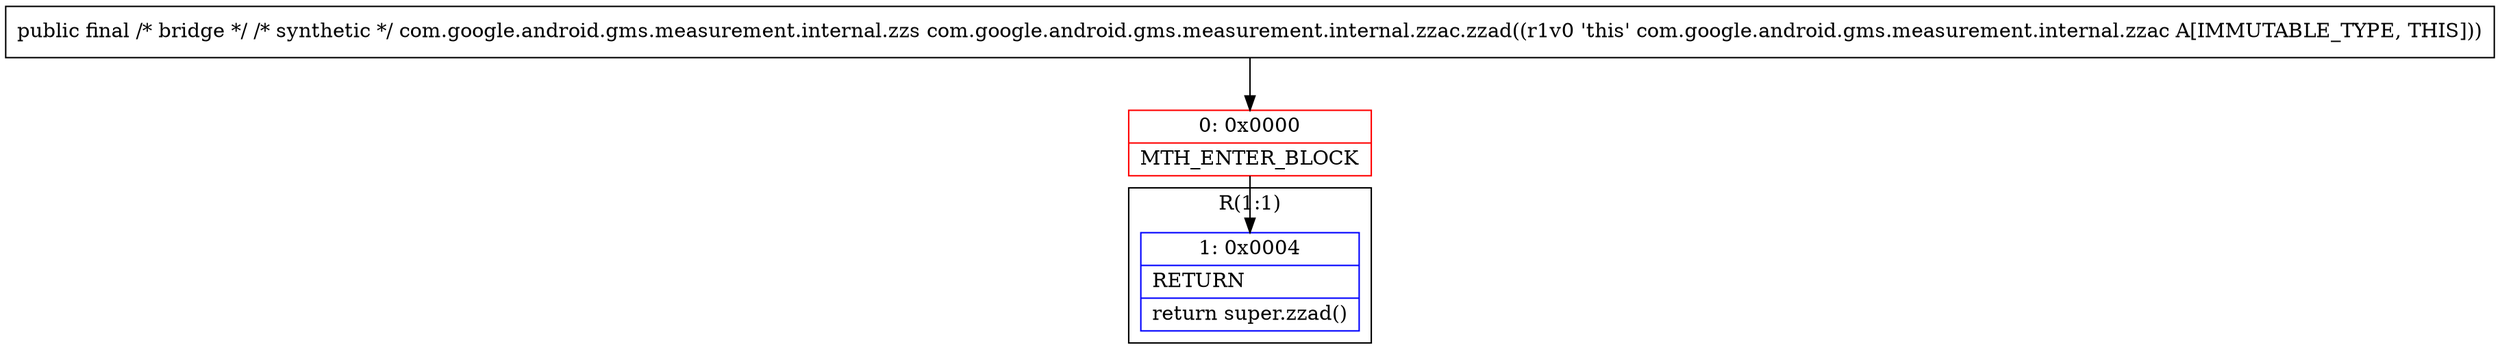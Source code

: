 digraph "CFG forcom.google.android.gms.measurement.internal.zzac.zzad()Lcom\/google\/android\/gms\/measurement\/internal\/zzs;" {
subgraph cluster_Region_1392506496 {
label = "R(1:1)";
node [shape=record,color=blue];
Node_1 [shape=record,label="{1\:\ 0x0004|RETURN\l|return super.zzad()\l}"];
}
Node_0 [shape=record,color=red,label="{0\:\ 0x0000|MTH_ENTER_BLOCK\l}"];
MethodNode[shape=record,label="{public final \/* bridge *\/ \/* synthetic *\/ com.google.android.gms.measurement.internal.zzs com.google.android.gms.measurement.internal.zzac.zzad((r1v0 'this' com.google.android.gms.measurement.internal.zzac A[IMMUTABLE_TYPE, THIS])) }"];
MethodNode -> Node_0;
Node_0 -> Node_1;
}

